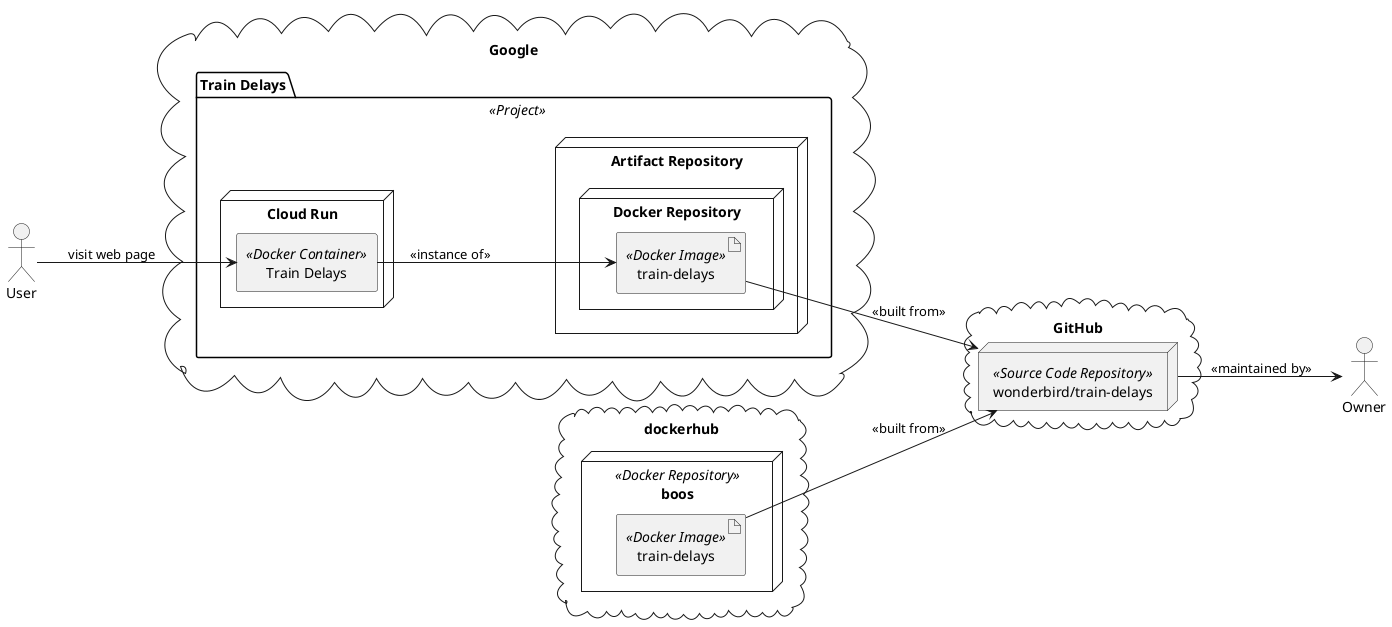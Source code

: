 @startuml
left to right direction

actor User as user
actor Owner as owner

cloud GitHub {
    node "wonderbird/train-delays" <<Source Code Repository>> as gh_repo
}

cloud dockerhub {
    node "boos" <<Docker Repository>> {
        artifact "train-delays" <<Docker Image>> as docker_image
    }
}

cloud "Google" {
    package "Train Delays" <<Project>> {
        node "Artifact Repository" {
            node "Docker Repository" {
                artifact "train-delays" <<Docker Image>> as google_image
            }
        }

        node "Cloud Run" as google_cloud_run {
            agent "Train Delays" <<Docker Container>> as google_container
        }
    }
}

user --> google_container: visit web page
google_container --> google_image: <<instance of>>
google_image --> gh_repo: <<built from>>

docker_image --> gh_repo: <<built from>>

gh_repo --> owner: <<maintained by>>
@enduml
